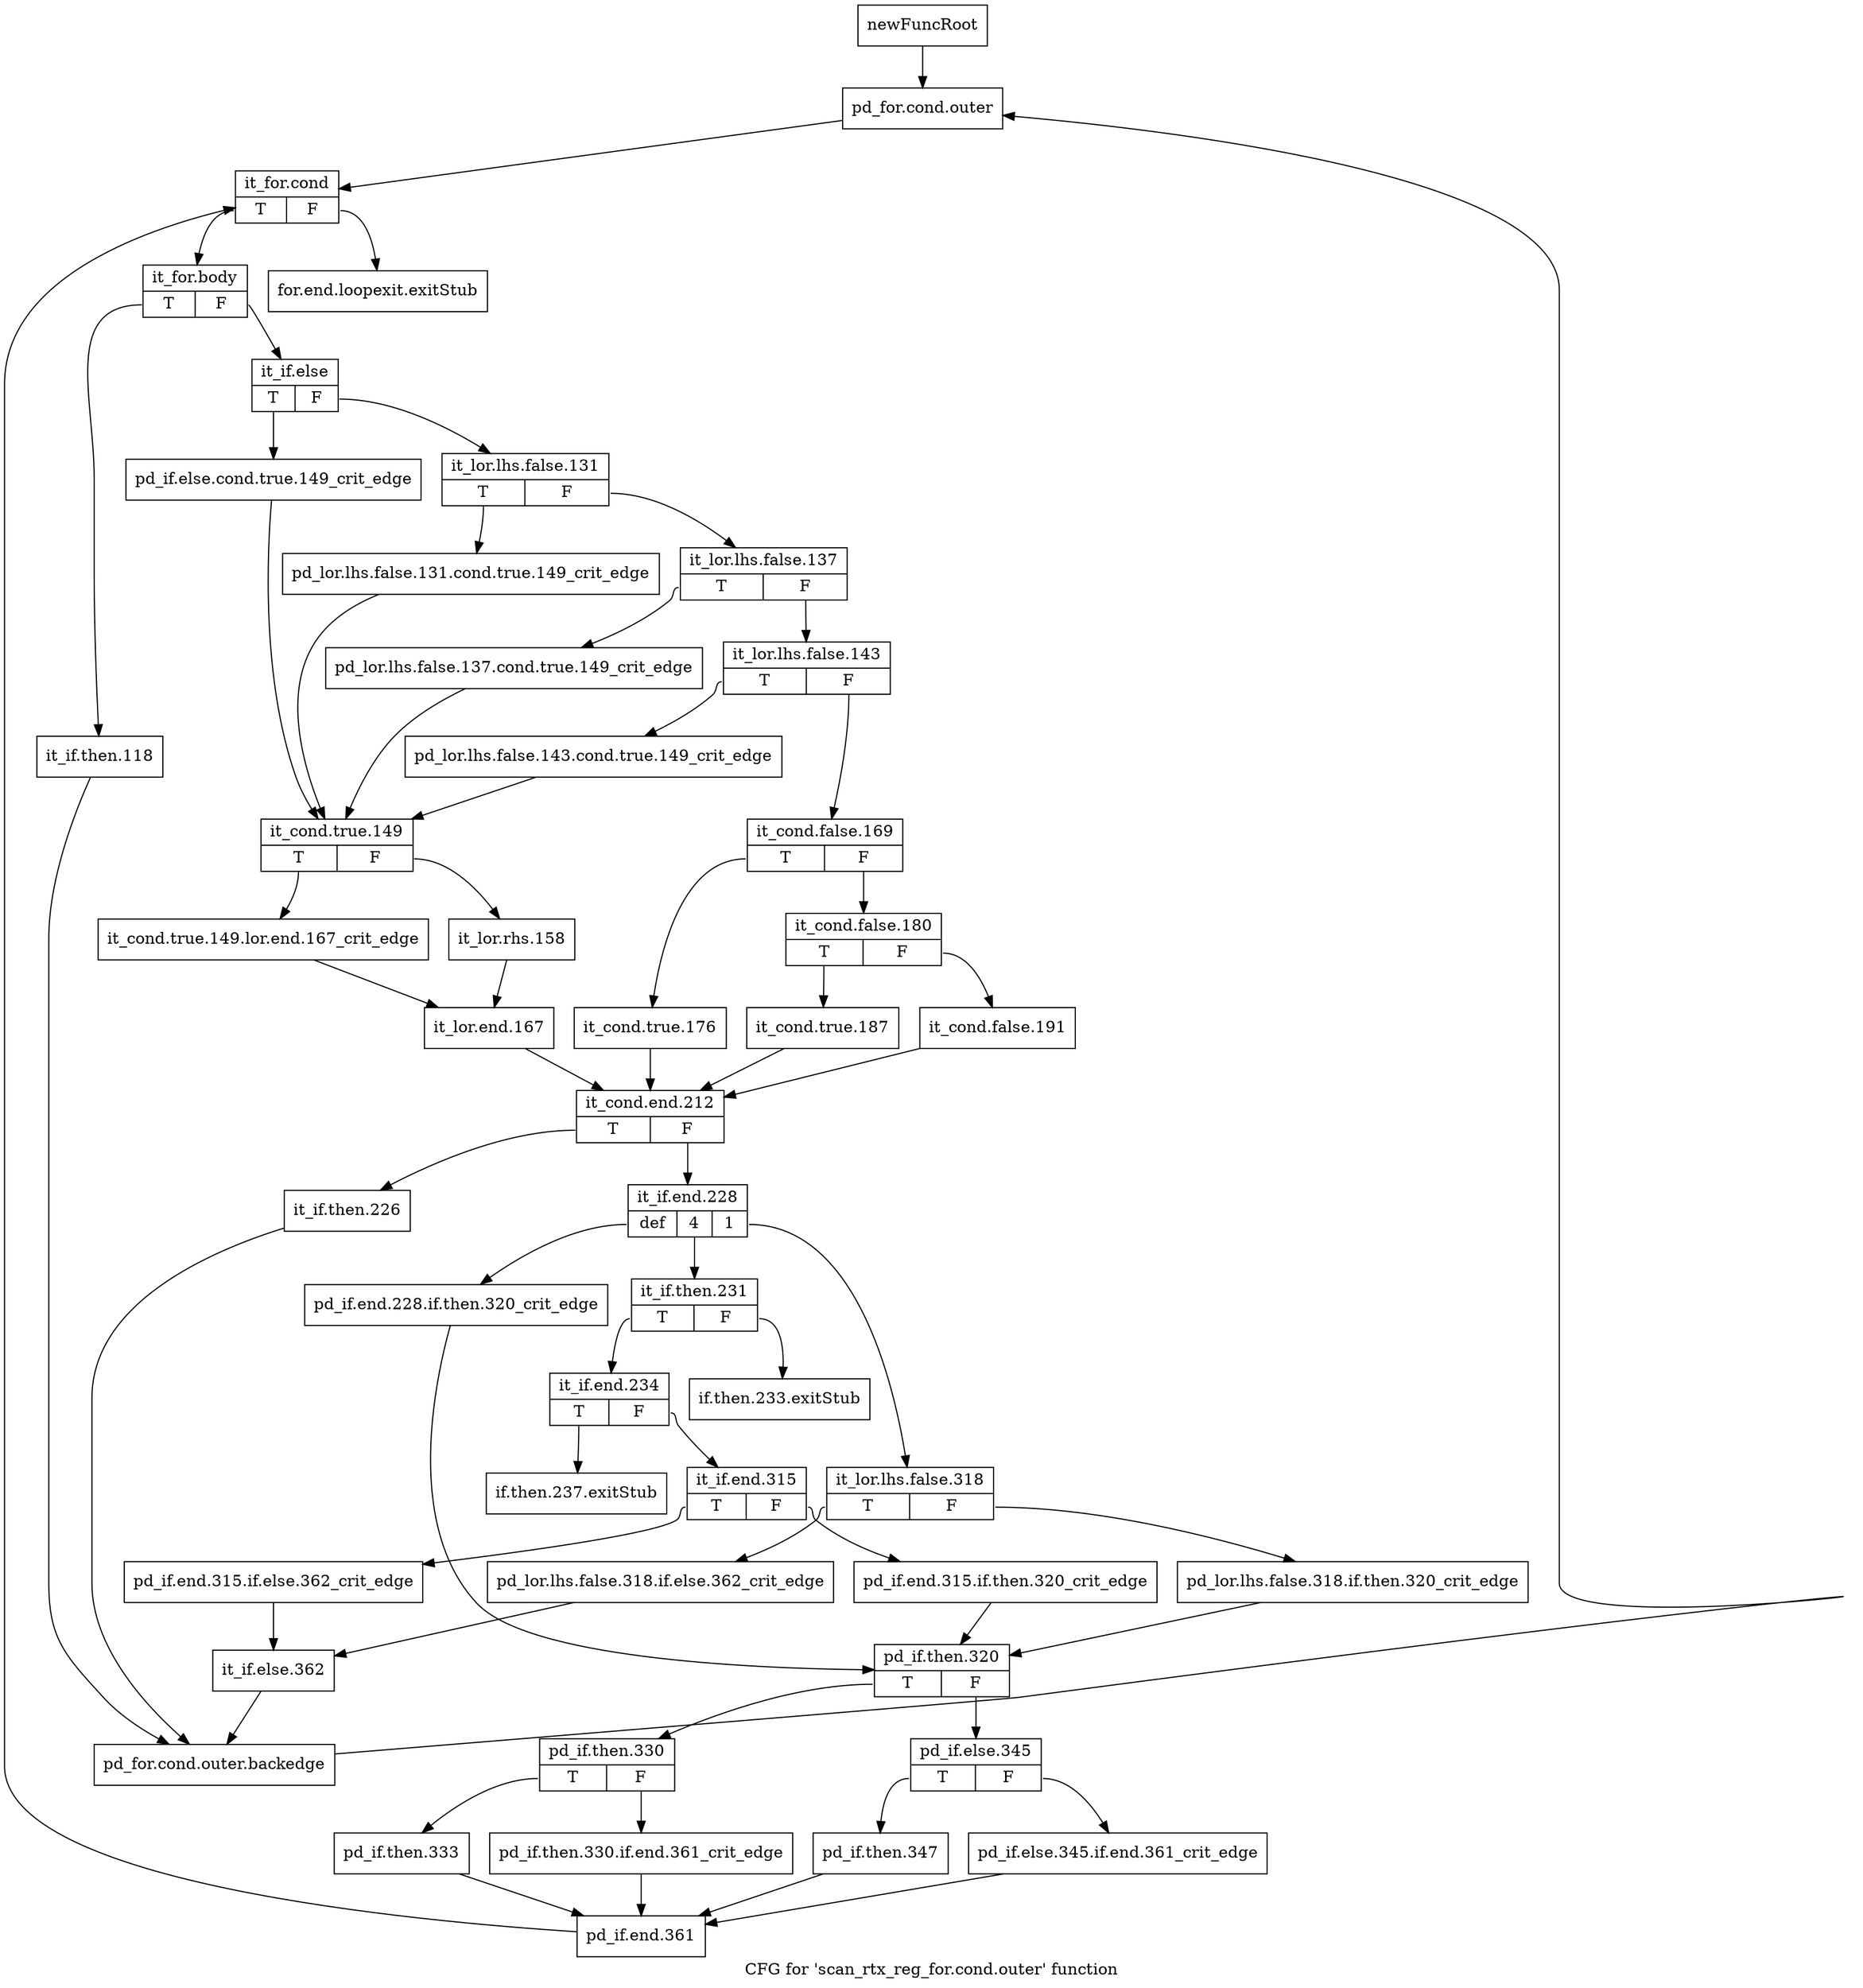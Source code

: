 digraph "CFG for 'scan_rtx_reg_for.cond.outer' function" {
	label="CFG for 'scan_rtx_reg_for.cond.outer' function";

	Node0xbb461f0 [shape=record,label="{newFuncRoot}"];
	Node0xbb461f0 -> Node0xbb46330;
	Node0xbb46240 [shape=record,label="{for.end.loopexit.exitStub}"];
	Node0xbb46290 [shape=record,label="{if.then.233.exitStub}"];
	Node0xbb462e0 [shape=record,label="{if.then.237.exitStub}"];
	Node0xbb46330 [shape=record,label="{pd_for.cond.outer}"];
	Node0xbb46330 -> Node0xbb46380;
	Node0xbb46380 [shape=record,label="{it_for.cond|{<s0>T|<s1>F}}"];
	Node0xbb46380:s0 -> Node0xbb463d0;
	Node0xbb46380:s1 -> Node0xbb46240;
	Node0xbb463d0 [shape=record,label="{it_for.body|{<s0>T|<s1>F}}"];
	Node0xbb463d0:s0 -> Node0xbb47000;
	Node0xbb463d0:s1 -> Node0xbb46420;
	Node0xbb46420 [shape=record,label="{it_if.else|{<s0>T|<s1>F}}"];
	Node0xbb46420:s0 -> Node0xbb467e0;
	Node0xbb46420:s1 -> Node0xbb46470;
	Node0xbb46470 [shape=record,label="{it_lor.lhs.false.131|{<s0>T|<s1>F}}"];
	Node0xbb46470:s0 -> Node0xbb46790;
	Node0xbb46470:s1 -> Node0xbb464c0;
	Node0xbb464c0 [shape=record,label="{it_lor.lhs.false.137|{<s0>T|<s1>F}}"];
	Node0xbb464c0:s0 -> Node0xbb46740;
	Node0xbb464c0:s1 -> Node0xbb46510;
	Node0xbb46510 [shape=record,label="{it_lor.lhs.false.143|{<s0>T|<s1>F}}"];
	Node0xbb46510:s0 -> Node0xbb466f0;
	Node0xbb46510:s1 -> Node0xbb46560;
	Node0xbb46560 [shape=record,label="{it_cond.false.169|{<s0>T|<s1>F}}"];
	Node0xbb46560:s0 -> Node0xbb466a0;
	Node0xbb46560:s1 -> Node0xbb465b0;
	Node0xbb465b0 [shape=record,label="{it_cond.false.180|{<s0>T|<s1>F}}"];
	Node0xbb465b0:s0 -> Node0xbb46650;
	Node0xbb465b0:s1 -> Node0xbb46600;
	Node0xbb46600 [shape=record,label="{it_cond.false.191}"];
	Node0xbb46600 -> Node0xbb46970;
	Node0xbb46650 [shape=record,label="{it_cond.true.187}"];
	Node0xbb46650 -> Node0xbb46970;
	Node0xbb466a0 [shape=record,label="{it_cond.true.176}"];
	Node0xbb466a0 -> Node0xbb46970;
	Node0xbb466f0 [shape=record,label="{pd_lor.lhs.false.143.cond.true.149_crit_edge}"];
	Node0xbb466f0 -> Node0xbb46830;
	Node0xbb46740 [shape=record,label="{pd_lor.lhs.false.137.cond.true.149_crit_edge}"];
	Node0xbb46740 -> Node0xbb46830;
	Node0xbb46790 [shape=record,label="{pd_lor.lhs.false.131.cond.true.149_crit_edge}"];
	Node0xbb46790 -> Node0xbb46830;
	Node0xbb467e0 [shape=record,label="{pd_if.else.cond.true.149_crit_edge}"];
	Node0xbb467e0 -> Node0xbb46830;
	Node0xbb46830 [shape=record,label="{it_cond.true.149|{<s0>T|<s1>F}}"];
	Node0xbb46830:s0 -> Node0xbb468d0;
	Node0xbb46830:s1 -> Node0xbb46880;
	Node0xbb46880 [shape=record,label="{it_lor.rhs.158}"];
	Node0xbb46880 -> Node0xbb46920;
	Node0xbb468d0 [shape=record,label="{it_cond.true.149.lor.end.167_crit_edge}"];
	Node0xbb468d0 -> Node0xbb46920;
	Node0xbb46920 [shape=record,label="{it_lor.end.167}"];
	Node0xbb46920 -> Node0xbb46970;
	Node0xbb46970 [shape=record,label="{it_cond.end.212|{<s0>T|<s1>F}}"];
	Node0xbb46970:s0 -> Node0xbb46fb0;
	Node0xbb46970:s1 -> Node0xbb469c0;
	Node0xbb469c0 [shape=record,label="{it_if.end.228|{<s0>def|<s1>4|<s2>1}}"];
	Node0xbb469c0:s0 -> Node0xbb46ce0;
	Node0xbb469c0:s1 -> Node0xbb46b00;
	Node0xbb469c0:s2 -> Node0xbb46a10;
	Node0xbb46a10 [shape=record,label="{it_lor.lhs.false.318|{<s0>T|<s1>F}}"];
	Node0xbb46a10:s0 -> Node0xbb46ab0;
	Node0xbb46a10:s1 -> Node0xbb46a60;
	Node0xbb46a60 [shape=record,label="{pd_lor.lhs.false.318.if.then.320_crit_edge}"];
	Node0xbb46a60 -> Node0xbb46d30;
	Node0xbb46ab0 [shape=record,label="{pd_lor.lhs.false.318.if.else.362_crit_edge}"];
	Node0xbb46ab0 -> Node0xbb46c90;
	Node0xbb46b00 [shape=record,label="{it_if.then.231|{<s0>T|<s1>F}}"];
	Node0xbb46b00:s0 -> Node0xbb46b50;
	Node0xbb46b00:s1 -> Node0xbb46290;
	Node0xbb46b50 [shape=record,label="{it_if.end.234|{<s0>T|<s1>F}}"];
	Node0xbb46b50:s0 -> Node0xbb462e0;
	Node0xbb46b50:s1 -> Node0xbb46ba0;
	Node0xbb46ba0 [shape=record,label="{it_if.end.315|{<s0>T|<s1>F}}"];
	Node0xbb46ba0:s0 -> Node0xbb46c40;
	Node0xbb46ba0:s1 -> Node0xbb46bf0;
	Node0xbb46bf0 [shape=record,label="{pd_if.end.315.if.then.320_crit_edge}"];
	Node0xbb46bf0 -> Node0xbb46d30;
	Node0xbb46c40 [shape=record,label="{pd_if.end.315.if.else.362_crit_edge}"];
	Node0xbb46c40 -> Node0xbb46c90;
	Node0xbb46c90 [shape=record,label="{it_if.else.362}"];
	Node0xbb46c90 -> Node0xbb47050;
	Node0xbb46ce0 [shape=record,label="{pd_if.end.228.if.then.320_crit_edge}"];
	Node0xbb46ce0 -> Node0xbb46d30;
	Node0xbb46d30 [shape=record,label="{pd_if.then.320|{<s0>T|<s1>F}}"];
	Node0xbb46d30:s0 -> Node0xbb46e70;
	Node0xbb46d30:s1 -> Node0xbb46d80;
	Node0xbb46d80 [shape=record,label="{pd_if.else.345|{<s0>T|<s1>F}}"];
	Node0xbb46d80:s0 -> Node0xbb46e20;
	Node0xbb46d80:s1 -> Node0xbb46dd0;
	Node0xbb46dd0 [shape=record,label="{pd_if.else.345.if.end.361_crit_edge}"];
	Node0xbb46dd0 -> Node0xbb46f60;
	Node0xbb46e20 [shape=record,label="{pd_if.then.347}"];
	Node0xbb46e20 -> Node0xbb46f60;
	Node0xbb46e70 [shape=record,label="{pd_if.then.330|{<s0>T|<s1>F}}"];
	Node0xbb46e70:s0 -> Node0xbb46f10;
	Node0xbb46e70:s1 -> Node0xbb46ec0;
	Node0xbb46ec0 [shape=record,label="{pd_if.then.330.if.end.361_crit_edge}"];
	Node0xbb46ec0 -> Node0xbb46f60;
	Node0xbb46f10 [shape=record,label="{pd_if.then.333}"];
	Node0xbb46f10 -> Node0xbb46f60;
	Node0xbb46f60 [shape=record,label="{pd_if.end.361}"];
	Node0xbb46f60 -> Node0xbb46380;
	Node0xbb46fb0 [shape=record,label="{it_if.then.226}"];
	Node0xbb46fb0 -> Node0xbb47050;
	Node0xbb47000 [shape=record,label="{it_if.then.118}"];
	Node0xbb47000 -> Node0xbb47050;
	Node0xbb47050 [shape=record,label="{pd_for.cond.outer.backedge}"];
	Node0xbb47050 -> Node0xbb46330;
}
